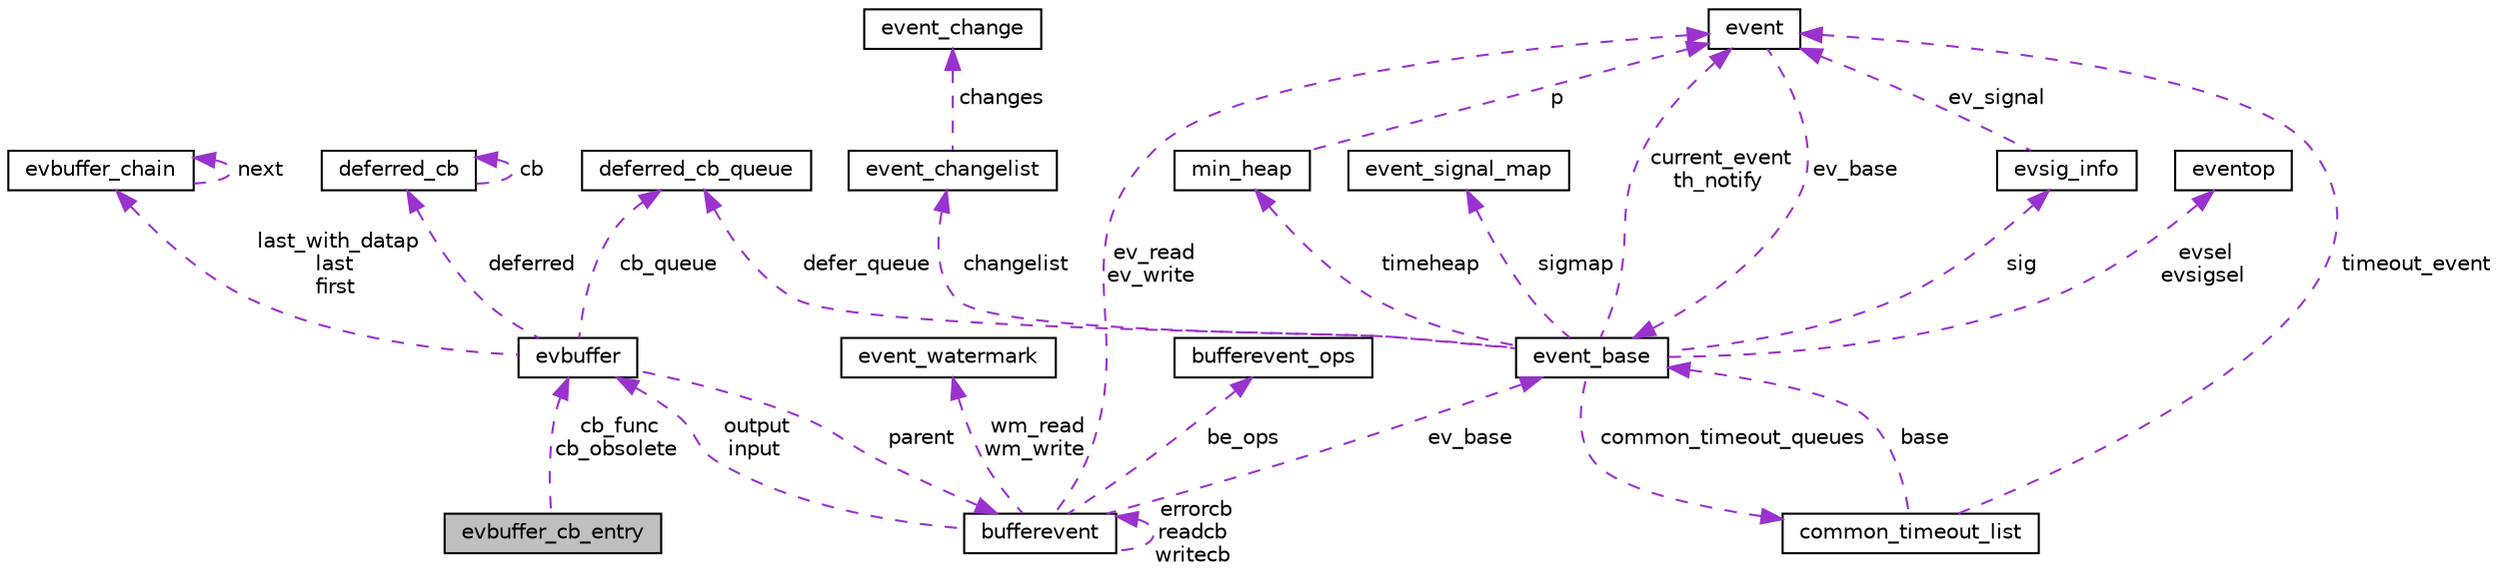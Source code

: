 digraph G
{
  edge [fontname="Helvetica",fontsize="10",labelfontname="Helvetica",labelfontsize="10"];
  node [fontname="Helvetica",fontsize="10",shape=record];
  Node1 [label="evbuffer_cb_entry",height=0.2,width=0.4,color="black", fillcolor="grey75", style="filled" fontcolor="black"];
  Node2 -> Node1 [dir="back",color="darkorchid3",fontsize="10",style="dashed",label=" cb_func\ncb_obsolete" ,fontname="Helvetica"];
  Node2 [label="evbuffer",height=0.2,width=0.4,color="black", fillcolor="white", style="filled",URL="$structevbuffer.html"];
  Node3 -> Node2 [dir="back",color="darkorchid3",fontsize="10",style="dashed",label=" cb_queue" ,fontname="Helvetica"];
  Node3 [label="deferred_cb_queue",height=0.2,width=0.4,color="black", fillcolor="white", style="filled",URL="$structdeferred__cb__queue.html"];
  Node4 -> Node2 [dir="back",color="darkorchid3",fontsize="10",style="dashed",label=" last_with_datap\nlast\nfirst" ,fontname="Helvetica"];
  Node4 [label="evbuffer_chain",height=0.2,width=0.4,color="black", fillcolor="white", style="filled",URL="$structevbuffer__chain.html"];
  Node4 -> Node4 [dir="back",color="darkorchid3",fontsize="10",style="dashed",label=" next" ,fontname="Helvetica"];
  Node5 -> Node2 [dir="back",color="darkorchid3",fontsize="10",style="dashed",label=" parent" ,fontname="Helvetica"];
  Node5 [label="bufferevent",height=0.2,width=0.4,color="black", fillcolor="white", style="filled",URL="$structbufferevent.html"];
  Node6 -> Node5 [dir="back",color="darkorchid3",fontsize="10",style="dashed",label=" wm_read\nwm_write" ,fontname="Helvetica"];
  Node6 [label="event_watermark",height=0.2,width=0.4,color="black", fillcolor="white", style="filled",URL="$structevent__watermark.html"];
  Node7 -> Node5 [dir="back",color="darkorchid3",fontsize="10",style="dashed",label=" ev_read\nev_write" ,fontname="Helvetica"];
  Node7 [label="event",height=0.2,width=0.4,color="black", fillcolor="white", style="filled",URL="$structevent.html"];
  Node8 -> Node7 [dir="back",color="darkorchid3",fontsize="10",style="dashed",label=" ev_base" ,fontname="Helvetica"];
  Node8 [label="event_base",height=0.2,width=0.4,color="black", fillcolor="white", style="filled",URL="$structevent__base.html"];
  Node9 -> Node8 [dir="back",color="darkorchid3",fontsize="10",style="dashed",label=" evsel\nevsigsel" ,fontname="Helvetica"];
  Node9 [label="eventop",height=0.2,width=0.4,color="black", fillcolor="white", style="filled",URL="$structeventop.html"];
  Node10 -> Node8 [dir="back",color="darkorchid3",fontsize="10",style="dashed",label=" sig" ,fontname="Helvetica"];
  Node10 [label="evsig_info",height=0.2,width=0.4,color="black", fillcolor="white", style="filled",URL="$structevsig__info.html"];
  Node7 -> Node10 [dir="back",color="darkorchid3",fontsize="10",style="dashed",label=" ev_signal" ,fontname="Helvetica"];
  Node11 -> Node8 [dir="back",color="darkorchid3",fontsize="10",style="dashed",label=" timeheap" ,fontname="Helvetica"];
  Node11 [label="min_heap",height=0.2,width=0.4,color="black", fillcolor="white", style="filled",URL="$structmin__heap.html"];
  Node7 -> Node11 [dir="back",color="darkorchid3",fontsize="10",style="dashed",label=" p" ,fontname="Helvetica"];
  Node3 -> Node8 [dir="back",color="darkorchid3",fontsize="10",style="dashed",label=" defer_queue" ,fontname="Helvetica"];
  Node7 -> Node8 [dir="back",color="darkorchid3",fontsize="10",style="dashed",label=" current_event\nth_notify" ,fontname="Helvetica"];
  Node12 -> Node8 [dir="back",color="darkorchid3",fontsize="10",style="dashed",label=" common_timeout_queues" ,fontname="Helvetica"];
  Node12 [label="common_timeout_list",height=0.2,width=0.4,color="black", fillcolor="white", style="filled",URL="$structcommon__timeout__list.html"];
  Node7 -> Node12 [dir="back",color="darkorchid3",fontsize="10",style="dashed",label=" timeout_event" ,fontname="Helvetica"];
  Node8 -> Node12 [dir="back",color="darkorchid3",fontsize="10",style="dashed",label=" base" ,fontname="Helvetica"];
  Node13 -> Node8 [dir="back",color="darkorchid3",fontsize="10",style="dashed",label=" sigmap" ,fontname="Helvetica"];
  Node13 [label="event_signal_map",height=0.2,width=0.4,color="black", fillcolor="white", style="filled",URL="$structevent__signal__map.html"];
  Node14 -> Node8 [dir="back",color="darkorchid3",fontsize="10",style="dashed",label=" changelist" ,fontname="Helvetica"];
  Node14 [label="event_changelist",height=0.2,width=0.4,color="black", fillcolor="white", style="filled",URL="$structevent__changelist.html"];
  Node15 -> Node14 [dir="back",color="darkorchid3",fontsize="10",style="dashed",label=" changes" ,fontname="Helvetica"];
  Node15 [label="event_change",height=0.2,width=0.4,color="black", fillcolor="white", style="filled",URL="$structevent__change.html"];
  Node2 -> Node5 [dir="back",color="darkorchid3",fontsize="10",style="dashed",label=" output\ninput" ,fontname="Helvetica"];
  Node8 -> Node5 [dir="back",color="darkorchid3",fontsize="10",style="dashed",label=" ev_base" ,fontname="Helvetica"];
  Node5 -> Node5 [dir="back",color="darkorchid3",fontsize="10",style="dashed",label=" errorcb\nreadcb\nwritecb" ,fontname="Helvetica"];
  Node16 -> Node5 [dir="back",color="darkorchid3",fontsize="10",style="dashed",label=" be_ops" ,fontname="Helvetica"];
  Node16 [label="bufferevent_ops",height=0.2,width=0.4,color="black", fillcolor="white", style="filled",URL="$structbufferevent__ops.html"];
  Node17 -> Node2 [dir="back",color="darkorchid3",fontsize="10",style="dashed",label=" deferred" ,fontname="Helvetica"];
  Node17 [label="deferred_cb",height=0.2,width=0.4,color="black", fillcolor="white", style="filled",URL="$structdeferred__cb.html"];
  Node17 -> Node17 [dir="back",color="darkorchid3",fontsize="10",style="dashed",label=" cb" ,fontname="Helvetica"];
}
